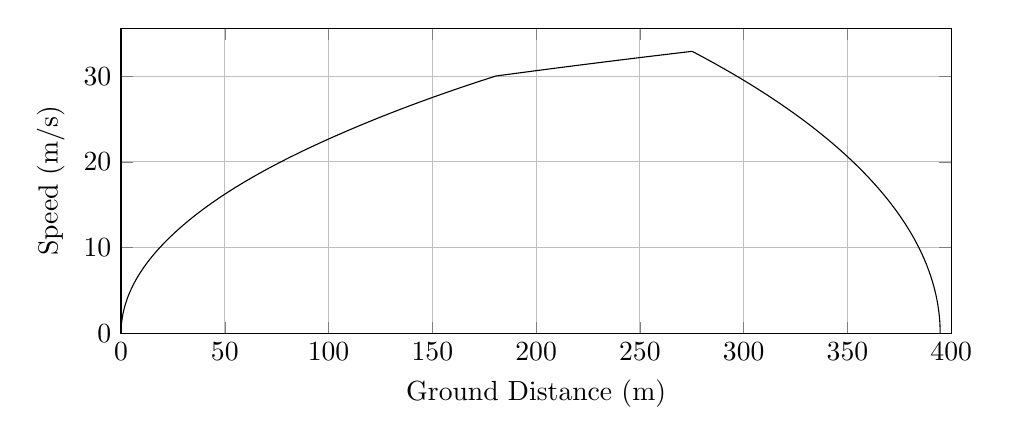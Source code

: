 %Speed_vs_GroundDistance
\begin{tikzpicture}

\begin{axis}[
width=\textwidth,
height=0.45\textwidth,
scaled ticks=false, tick label style={/pgf/number format/fixed},
xmin=0.0,
xmax=400,
xlabel={Ground Distance (m)},
xmajorgrids,
ymin=0.0,
ymax=35.602,
ylabel={Speed (m/s)},
ymajorgrids,
legend style={at={(1.03,0.5)},anchor=west,draw=black,fill=white,legend cell align=left}
]

\addplot [
color=black,
solid
]
table[row sep=crcr]{
1.373E-8	2.746E-4\\
2.605E-7	0.001\\
2.049E-6	0.003\\
9.924E-6	0.007\\
4.745E-5	0.016\\
1.74E-4	0.031\\
4.061E-4	0.047\\
7.313E-4	0.063\\
0.001	0.08\\
0.002	0.096\\
0.002	0.112\\
0.003	0.129\\
0.004	0.145\\
0.005	0.161\\
0.006	0.177\\
0.007	0.194\\
0.008	0.21\\
0.009	0.226\\
0.011	0.242\\
0.012	0.259\\
0.014	0.275\\
0.015	0.291\\
0.017	0.308\\
0.019	0.324\\
0.021	0.34\\
0.023	0.357\\
0.025	0.373\\
0.028	0.389\\
0.03	0.406\\
0.032	0.422\\
0.035	0.439\\
0.038	0.455\\
0.04	0.472\\
0.043	0.488\\
0.046	0.504\\
0.049	0.521\\
0.053	0.537\\
0.056	0.553\\
0.059	0.57\\
0.063	0.586\\
0.066	0.603\\
0.07	0.619\\
0.074	0.636\\
0.078	0.653\\
0.082	0.669\\
0.086	0.686\\
0.09	0.702\\
0.094	0.719\\
0.099	0.736\\
0.103	0.752\\
0.108	0.769\\
0.112	0.785\\
0.117	0.802\\
0.122	0.819\\
0.127	0.836\\
0.132	0.852\\
0.138	0.869\\
0.143	0.886\\
0.148	0.902\\
0.154	0.919\\
0.159	0.935\\
0.165	0.952\\
0.171	0.969\\
0.177	0.986\\
0.183	1.003\\
0.189	1.02\\
0.196	1.037\\
0.202	1.053\\
0.209	1.07\\
0.215	1.088\\
0.222	1.104\\
0.229	1.122\\
0.236	1.138\\
0.243	1.155\\
0.25	1.172\\
0.258	1.189\\
0.265	1.206\\
0.272	1.223\\
0.28	1.24\\
0.288	1.257\\
0.296	1.274\\
0.304	1.292\\
0.312	1.309\\
0.32	1.326\\
0.329	1.343\\
0.337	1.36\\
0.346	1.377\\
0.355	1.395\\
0.363	1.412\\
0.372	1.43\\
0.382	1.447\\
0.391	1.464\\
0.4	1.481\\
0.41	1.499\\
0.419	1.516\\
0.429	1.533\\
0.438	1.551\\
0.448	1.568\\
0.458	1.585\\
0.468	1.603\\
0.479	1.621\\
0.489	1.638\\
0.5	1.656\\
0.511	1.674\\
0.521	1.691\\
0.532	1.709\\
0.543	1.726\\
0.554	1.743\\
0.565	1.761\\
0.577	1.779\\
0.589	1.797\\
0.6	1.815\\
0.612	1.832\\
0.624	1.85\\
0.636	1.868\\
0.649	1.886\\
0.661	1.904\\
0.674	1.922\\
0.686	1.94\\
0.699	1.958\\
0.712	1.976\\
0.725	1.994\\
0.738	2.012\\
0.752	2.03\\
0.765	2.049\\
0.779	2.067\\
0.793	2.085\\
0.807	2.104\\
0.822	2.122\\
0.836	2.141\\
0.85	2.159\\
0.865	2.178\\
0.88	2.197\\
0.895	2.215\\
0.91	2.233\\
0.925	2.252\\
0.94	2.27\\
0.956	2.289\\
0.971	2.307\\
0.987	2.326\\
1.003	2.344\\
1.019	2.363\\
1.035	2.382\\
1.052	2.401\\
1.068	2.419\\
1.085	2.438\\
1.101	2.456\\
1.118	2.475\\
1.135	2.494\\
1.153	2.513\\
1.17	2.532\\
1.188	2.551\\
1.206	2.57\\
1.224	2.589\\
1.242	2.608\\
1.261	2.628\\
1.279	2.647\\
1.298	2.666\\
1.317	2.685\\
1.335	2.704\\
1.354	2.723\\
1.374	2.743\\
1.393	2.762\\
1.413	2.782\\
1.433	2.801\\
1.453	2.82\\
1.473	2.84\\
1.493	2.859\\
1.514	2.879\\
1.534	2.898\\
1.555	2.918\\
1.576	2.937\\
1.598	2.957\\
1.62	2.977\\
1.641	2.997\\
1.663	3.017\\
1.686	3.038\\
1.708	3.057\\
1.73	3.076\\
1.752	3.096\\
1.774	3.116\\
1.797	3.136\\
1.82	3.156\\
1.843	3.175\\
1.867	3.196\\
1.89	3.216\\
1.914	3.235\\
1.937	3.255\\
1.961	3.275\\
1.985	3.295\\
2.01	3.315\\
2.035	3.336\\
2.059	3.356\\
2.085	3.376\\
2.11	3.397\\
2.135	3.417\\
2.161	3.437\\
2.186	3.457\\
2.213	3.478\\
2.239	3.499\\
2.265	3.519\\
2.292	3.54\\
2.319	3.56\\
2.346	3.58\\
2.373	3.601\\
2.401	3.622\\
2.428	3.643\\
2.456	3.663\\
2.483	3.684\\
2.512	3.704\\
2.54	3.725\\
2.568	3.746\\
2.597	3.767\\
2.626	3.788\\
2.656	3.809\\
2.686	3.83\\
2.715	3.851\\
2.746	3.872\\
2.775	3.893\\
2.805	3.914\\
2.836	3.935\\
2.866	3.956\\
2.898	3.978\\
2.929	3.999\\
2.96	4.02\\
2.992	4.042\\
3.024	4.063\\
3.056	4.085\\
3.089	4.106\\
3.122	4.128\\
3.155	4.149\\
3.188	4.171\\
3.221	4.192\\
3.254	4.214\\
3.288	4.236\\
3.322	4.257\\
3.356	4.279\\
3.391	4.301\\
3.426	4.323\\
3.462	4.346\\
3.497	4.368\\
3.532	4.389\\
3.568	4.411\\
3.604	4.433\\
3.639	4.455\\
3.677	4.478\\
3.713	4.499\\
3.75	4.521\\
3.786	4.543\\
3.823	4.565\\
3.861	4.587\\
3.899	4.61\\
3.937	4.632\\
3.975	4.654\\
4.014	4.677\\
4.052	4.699\\
4.092	4.722\\
4.132	4.744\\
4.172	4.767\\
4.211	4.789\\
4.25	4.812\\
4.292	4.835\\
4.332	4.858\\
4.373	4.88\\
4.414	4.903\\
4.456	4.926\\
4.497	4.948\\
4.538	4.971\\
4.581	4.994\\
4.624	5.017\\
4.666	5.04\\
4.709	5.063\\
4.752	5.086\\
4.795	5.109\\
4.838	5.131\\
4.881	5.154\\
4.926	5.177\\
4.97	5.2\\
5.014	5.223\\
5.059	5.246\\
5.104	5.269\\
5.15	5.292\\
5.195	5.316\\
5.241	5.339\\
5.288	5.362\\
5.334	5.386\\
5.381	5.409\\
5.428	5.432\\
5.476	5.456\\
5.525	5.48\\
5.573	5.504\\
5.621	5.527\\
5.672	5.552\\
5.72	5.575\\
5.768	5.598\\
5.817	5.622\\
5.866	5.645\\
5.917	5.67\\
5.967	5.693\\
6.017	5.717\\
6.069	5.741\\
6.12	5.765\\
6.171	5.789\\
6.223	5.813\\
6.274	5.836\\
6.326	5.861\\
6.38	5.885\\
6.432	5.909\\
6.485	5.933\\
6.537	5.956\\
6.59	5.98\\
6.644	6.005\\
6.697	6.029\\
6.752	6.053\\
6.807	6.077\\
6.863	6.102\\
6.919	6.126\\
6.975	6.151\\
7.031	6.175\\
7.087	6.2\\
7.145	6.225\\
7.203	6.25\\
7.261	6.275\\
7.321	6.3\\
7.378	6.324\\
7.438	6.35\\
7.497	6.375\\
7.557	6.4\\
7.617	6.425\\
7.677	6.45\\
7.736	6.474\\
7.796	6.499\\
7.857	6.524\\
7.917	6.549\\
7.979	6.574\\
8.04	6.599\\
8.102	6.624\\
8.165	6.649\\
8.226	6.674\\
8.291	6.7\\
8.354	6.725\\
8.418	6.75\\
8.482	6.776\\
8.547	6.802\\
8.613	6.827\\
8.678	6.853\\
8.745	6.879\\
8.811	6.904\\
8.877	6.93\\
8.943	6.955\\
9.011	6.981\\
9.079	7.008\\
9.149	7.034\\
9.216	7.06\\
9.286	7.086\\
9.355	7.112\\
9.424	7.138\\
9.493	7.164\\
9.563	7.189\\
9.632	7.215\\
9.703	7.241\\
9.773	7.267\\
9.844	7.293\\
9.915	7.319\\
9.987	7.345\\
10.059	7.372\\
10.132	7.398\\
10.206	7.424\\
10.279	7.451\\
10.353	7.477\\
10.428	7.504\\
10.503	7.53\\
10.578	7.557\\
10.655	7.584\\
10.73	7.61\\
10.806	7.637\\
10.883	7.663\\
10.959	7.69\\
11.035	7.716\\
11.113	7.743\\
11.191	7.77\\
11.268	7.796\\
11.346	7.823\\
11.424	7.849\\
11.503	7.876\\
11.581	7.902\\
11.662	7.929\\
11.742	7.956\\
11.822	7.983\\
11.902	8.009\\
11.984	8.037\\
12.065	8.064\\
12.148	8.091\\
12.231	8.118\\
12.313	8.145\\
12.397	8.172\\
12.48	8.199\\
12.564	8.226\\
12.648	8.253\\
12.736	8.282\\
12.821	8.309\\
12.908	8.336\\
12.995	8.364\\
13.082	8.392\\
13.17	8.42\\
13.258	8.447\\
13.345	8.474\\
13.433	8.502\\
13.524	8.53\\
13.611	8.557\\
13.702	8.585\\
13.792	8.613\\
13.882	8.641\\
13.975	8.669\\
14.066	8.697\\
14.158	8.725\\
14.251	8.753\\
14.343	8.781\\
14.437	8.809\\
14.533	8.838\\
14.626	8.866\\
14.722	8.894\\
14.819	8.923\\
14.914	8.951\\
15.01	8.98\\
15.108	9.009\\
15.206	9.037\\
15.304	9.066\\
15.403	9.095\\
15.503	9.124\\
15.602	9.153\\
15.701	9.181\\
15.801	9.21\\
15.9	9.238\\
16.002	9.267\\
16.103	9.296\\
16.204	9.325\\
16.305	9.353\\
16.406	9.382\\
16.509	9.411\\
16.615	9.44\\
16.718	9.469\\
16.823	9.499\\
16.929	9.528\\
17.035	9.557\\
17.141	9.587\\
17.246	9.615\\
17.352	9.644\\
17.458	9.674\\
17.566	9.703\\
17.673	9.732\\
17.782	9.761\\
17.891	9.791\\
18.001	9.82\\
18.11	9.85\\
18.22	9.879\\
18.328	9.908\\
18.437	9.937\\
18.549	9.967\\
18.659	9.996\\
18.771	10.025\\
18.884	10.055\\
18.996	10.084\\
19.109	10.114\\
19.223	10.143\\
19.338	10.173\\
19.456	10.204\\
19.573	10.234\\
19.69	10.264\\
19.805	10.293\\
19.924	10.324\\
20.042	10.354\\
20.158	10.383\\
20.278	10.414\\
20.396	10.443\\
20.516	10.474\\
20.637	10.504\\
20.755	10.533\\
20.874	10.563\\
20.996	10.594\\
21.118	10.624\\
21.24	10.654\\
21.361	10.684\\
21.485	10.714\\
21.608	10.744\\
21.732	10.775\\
21.857	10.805\\
21.981	10.835\\
22.108	10.866\\
22.235	10.897\\
22.362	10.927\\
22.488	10.958\\
22.614	10.988\\
22.744	11.019\\
22.873	11.05\\
23.004	11.081\\
23.133	11.111\\
23.263	11.142\\
23.393	11.173\\
23.523	11.203\\
23.655	11.234\\
23.786	11.265\\
23.917	11.295\\
24.047	11.326\\
24.178	11.356\\
24.315	11.388\\
24.448	11.418\\
24.579	11.448\\
24.71	11.478\\
24.843	11.509\\
24.976	11.539\\
25.112	11.57\\
25.247	11.601\\
25.385	11.632\\
25.522	11.663\\
25.661	11.694\\
25.799	11.725\\
25.826	11.731\\
25.84	11.734\\
25.841	11.734\\
25.842	11.735\\
25.848	11.736\\
25.864	11.74\\
25.906	11.749\\
25.999	11.77\\
26.123	11.798\\
26.25	11.826\\
26.377	11.854\\
26.506	11.883\\
26.634	11.911\\
26.763	11.939\\
26.893	11.968\\
27.023	11.996\\
27.154	12.025\\
27.288	12.054\\
27.42	12.083\\
27.556	12.112\\
27.691	12.142\\
27.826	12.171\\
27.96	12.199\\
28.097	12.229\\
28.233	12.258\\
28.369	12.287\\
28.507	12.317\\
28.645	12.346\\
28.783	12.375\\
28.923	12.405\\
29.062	12.435\\
29.202	12.464\\
29.343	12.494\\
29.483	12.523\\
29.626	12.553\\
29.767	12.582\\
29.909	12.612\\
30.052	12.642\\
30.197	12.672\\
30.342	12.702\\
30.486	12.731\\
30.633	12.762\\
30.778	12.791\\
30.924	12.821\\
31.071	12.851\\
31.218	12.881\\
31.367	12.911\\
31.515	12.942\\
31.664	12.972\\
31.815	13.002\\
31.966	13.033\\
32.115	13.063\\
32.266	13.093\\
32.418	13.123\\
32.57	13.153\\
32.722	13.184\\
32.877	13.214\\
33.032	13.245\\
33.185	13.275\\
33.341	13.306\\
33.498	13.337\\
33.654	13.367\\
33.811	13.398\\
33.97	13.429\\
34.126	13.46\\
34.286	13.49\\
34.445	13.521\\
34.606	13.552\\
34.766	13.583\\
34.926	13.614\\
35.086	13.645\\
35.248	13.676\\
35.412	13.707\\
35.574	13.738\\
35.735	13.768\\
35.899	13.799\\
36.065	13.831\\
36.23	13.862\\
36.395	13.893\\
36.561	13.924\\
36.728	13.955\\
36.894	13.986\\
37.059	14.017\\
37.227	14.048\\
37.394	14.079\\
37.562	14.11\\
37.733	14.142\\
37.903	14.173\\
38.071	14.204\\
38.238	14.235\\
38.408	14.266\\
38.578	14.297\\
38.75	14.328\\
38.92	14.359\\
39.093	14.39\\
39.265	14.421\\
39.437	14.452\\
39.609	14.483\\
39.783	14.515\\
39.956	14.546\\
40.132	14.577\\
40.309	14.609\\
40.486	14.64\\
40.664	14.672\\
40.84	14.703\\
41.018	14.734\\
41.198	14.766\\
41.377	14.797\\
41.557	14.829\\
41.736	14.86\\
41.916	14.892\\
42.097	14.923\\
42.278	14.955\\
42.46	14.986\\
42.64	15.017\\
42.822	15.049\\
43.006	15.08\\
43.19	15.112\\
43.372	15.143\\
43.556	15.174\\
43.74	15.206\\
43.924	15.237\\
44.107	15.268\\
44.294	15.3\\
44.479	15.331\\
44.665	15.363\\
44.852	15.394\\
45.039	15.426\\
45.228	15.457\\
45.415	15.488\\
45.603	15.52\\
45.793	15.551\\
45.984	15.583\\
46.173	15.614\\
46.364	15.646\\
46.554	15.677\\
46.745	15.709\\
46.936	15.74\\
47.127	15.771\\
47.319	15.803\\
47.511	15.834\\
47.705	15.866\\
47.9	15.897\\
48.093	15.928\\
48.287	15.96\\
48.484	15.992\\
48.681	16.023\\
48.875	16.054\\
49.071	16.086\\
49.267	16.117\\
49.466	16.149\\
49.662	16.18\\
49.86	16.211\\
50.058	16.243\\
50.258	16.275\\
50.457	16.306\\
50.656	16.337\\
50.859	16.369\\
51.061	16.401\\
51.264	16.433\\
51.464	16.464\\
51.665	16.495\\
51.866	16.526\\
52.074	16.559\\
52.282	16.591\\
52.487	16.622\\
52.695	16.655\\
52.9	16.686\\
53.108	16.718\\
53.312	16.749\\
53.52	16.781\\
53.727	16.812\\
53.937	16.844\\
54.145	16.876\\
54.351	16.907\\
54.562	16.939\\
54.776	16.971\\
54.988	17.003\\
55.198	17.035\\
55.41	17.067\\
55.624	17.098\\
55.837	17.13\\
56.047	17.162\\
56.261	17.193\\
56.475	17.225\\
56.691	17.257\\
56.909	17.289\\
57.127	17.321\\
57.347	17.354\\
57.565	17.386\\
57.782	17.418\\
57.999	17.449\\
58.218	17.481\\
58.436	17.513\\
58.658	17.545\\
58.88	17.577\\
59.103	17.61\\
59.324	17.641\\
59.545	17.673\\
59.768	17.705\\
59.991	17.737\\
60.216	17.769\\
60.44	17.801\\
60.665	17.833\\
60.891	17.866\\
61.116	17.897\\
61.343	17.93\\
61.572	17.962\\
61.799	17.994\\
62.026	18.026\\
62.254	18.058\\
62.483	18.09\\
62.714	18.122\\
62.945	18.155\\
63.178	18.187\\
63.411	18.22\\
63.645	18.252\\
63.877	18.284\\
64.112	18.317\\
64.347	18.349\\
64.583	18.382\\
64.819	18.414\\
65.056	18.446\\
65.295	18.479\\
65.532	18.511\\
65.77	18.544\\
66.01	18.577\\
66.253	18.609\\
66.493	18.642\\
66.734	18.675\\
66.977	18.707\\
67.219	18.74\\
67.464	18.773\\
67.706	18.805\\
67.954	18.838\\
68.198	18.871\\
68.444	18.904\\
68.69	18.937\\
68.94	18.97\\
69.19	19.003\\
69.44	19.036\\
69.69	19.069\\
69.941	19.102\\
70.193	19.135\\
70.447	19.168\\
70.699	19.201\\
70.954	19.235\\
71.211	19.268\\
71.468	19.302\\
71.725	19.335\\
71.982	19.368\\
72.241	19.402\\
72.499	19.435\\
72.759	19.469\\
73.02	19.502\\
73.281	19.536\\
73.543	19.569\\
73.806	19.603\\
74.072	19.637\\
74.339	19.671\\
74.605	19.705\\
74.873	19.739\\
75.14	19.772\\
75.411	19.807\\
75.683	19.841\\
75.951	19.875\\
76.224	19.909\\
76.499	19.943\\
76.772	19.978\\
77.047	20.012\\
77.323	20.046\\
77.599	20.081\\
77.878	20.115\\
78.157	20.15\\
78.438	20.185\\
78.721	20.219\\
79.001	20.254\\
79.284	20.289\\
79.57	20.324\\
79.854	20.359\\
80.139	20.393\\
80.426	20.428\\
80.715	20.463\\
81.007	20.499\\
81.295	20.534\\
81.585	20.569\\
81.875	20.604\\
82.171	20.64\\
82.467	20.675\\
82.764	20.711\\
83.058	20.746\\
83.359	20.782\\
83.657	20.818\\
83.955	20.853\\
84.253	20.889\\
84.557	20.925\\
84.86	20.961\\
85.165	20.997\\
85.472	21.033\\
85.779	21.069\\
86.087	21.105\\
86.398	21.142\\
86.711	21.178\\
87.026	21.215\\
87.34	21.252\\
87.654	21.288\\
87.967	21.325\\
88.285	21.362\\
88.61	21.399\\
88.929	21.436\\
89.25	21.473\\
89.575	21.51\\
89.902	21.548\\
90.226	21.585\\
90.549	21.622\\
90.878	21.66\\
91.205	21.697\\
91.538	21.735\\
91.871	21.772\\
92.201	21.81\\
92.531	21.847\\
92.864	21.885\\
93.198	21.922\\
93.533	21.96\\
93.867	21.997\\
94.203	22.035\\
94.541	22.073\\
94.874	22.11\\
95.217	22.148\\
95.554	22.186\\
95.892	22.223\\
96.231	22.261\\
96.572	22.298\\
96.908	22.335\\
97.248	22.373\\
97.588	22.41\\
97.926	22.447\\
98.267	22.485\\
98.605	22.522\\
98.946	22.559\\
99.287	22.596\\
99.634	22.634\\
99.977	22.671\\
100.316	22.708\\
100.656	22.745\\
100.996	22.781\\
101.34	22.819\\
101.68	22.855\\
102.017	22.891\\
102.357	22.928\\
102.694	22.964\\
103.035	23.0\\
103.376	23.037\\
103.719	23.073\\
104.059	23.109\\
104.395	23.145\\
104.733	23.181\\
105.071	23.217\\
105.407	23.252\\
105.744	23.288\\
106.08	23.323\\
106.416	23.359\\
106.756	23.394\\
107.094	23.43\\
107.432	23.465\\
107.447	23.467\\
107.458	23.468\\
107.462	23.468\\
107.465	23.469\\
107.468	23.469\\
107.484	23.471\\
107.532	23.476\\
107.687	23.492\\
107.976	23.522\\
108.277	23.554\\
108.582	23.585\\
108.886	23.617\\
109.192	23.649\\
109.502	23.681\\
109.811	23.713\\
110.121	23.745\\
110.433	23.777\\
110.747	23.809\\
111.065	23.842\\
111.382	23.875\\
111.701	23.908\\
112.023	23.941\\
112.343	23.973\\
112.668	24.007\\
112.993	24.04\\
113.32	24.073\\
113.65	24.107\\
113.979	24.14\\
114.313	24.174\\
114.644	24.208\\
114.981	24.242\\
115.32	24.276\\
115.658	24.31\\
116.001	24.344\\
116.342	24.379\\
116.686	24.413\\
117.033	24.448\\
117.379	24.483\\
117.729	24.518\\
118.08	24.553\\
118.434	24.588\\
118.792	24.623\\
119.148	24.659\\
119.504	24.694\\
119.863	24.73\\
120.226	24.765\\
120.59	24.801\\
120.955	24.837\\
121.32	24.873\\
121.686	24.909\\
122.053	24.945\\
122.423	24.981\\
122.795	25.018\\
123.166	25.054\\
123.54	25.09\\
123.912	25.126\\
124.29	25.163\\
124.663	25.199\\
125.039	25.235\\
125.414	25.272\\
125.79	25.308\\
126.168	25.344\\
126.546	25.381\\
126.925	25.417\\
127.303	25.453\\
127.683	25.489\\
128.062	25.526\\
128.444	25.562\\
128.823	25.598\\
129.199	25.634\\
129.578	25.669\\
129.955	25.705\\
130.334	25.741\\
130.714	25.777\\
131.095	25.813\\
131.477	25.849\\
131.857	25.884\\
132.239	25.92\\
132.616	25.955\\
133.0	25.991\\
133.381	26.027\\
133.761	26.062\\
134.136	26.097\\
134.516	26.132\\
134.897	26.167\\
135.274	26.202\\
135.652	26.237\\
136.033	26.272\\
136.412	26.307\\
136.79	26.342\\
137.17	26.377\\
137.548	26.411\\
137.926	26.446\\
138.305	26.48\\
138.684	26.515\\
139.063	26.549\\
139.441	26.584\\
139.819	26.618\\
140.198	26.652\\
140.573	26.686\\
140.951	26.72\\
141.328	26.754\\
141.706	26.788\\
142.084	26.822\\
142.464	26.856\\
142.841	26.89\\
143.219	26.924\\
143.6	26.958\\
143.98	26.992\\
144.359	27.025\\
144.736	27.059\\
145.113	27.092\\
145.491	27.126\\
145.87	27.159\\
146.245	27.192\\
146.624	27.226\\
147.001	27.259\\
147.379	27.292\\
147.757	27.325\\
148.136	27.358\\
148.514	27.391\\
148.891	27.424\\
149.271	27.457\\
149.653	27.491\\
150.033	27.524\\
150.414	27.557\\
150.793	27.59\\
151.173	27.622\\
151.554	27.655\\
151.935	27.688\\
152.319	27.721\\
152.702	27.754\\
153.083	27.787\\
153.467	27.82\\
153.848	27.852\\
154.231	27.885\\
154.615	27.918\\
155.0	27.951\\
155.383	27.983\\
155.768	28.016\\
156.151	28.048\\
156.535	28.081\\
156.92	28.113\\
157.306	28.146\\
157.691	28.178\\
158.078	28.211\\
158.465	28.243\\
158.851	28.276\\
159.24	28.308\\
159.627	28.341\\
160.02	28.374\\
160.408	28.406\\
160.796	28.438\\
161.184	28.471\\
161.576	28.503\\
161.968	28.536\\
162.358	28.568\\
162.751	28.6\\
163.145	28.633\\
163.537	28.665\\
163.93	28.697\\
164.324	28.73\\
164.717	28.762\\
165.11	28.794\\
165.504	28.826\\
165.898	28.859\\
166.291	28.891\\
166.689	28.923\\
167.083	28.955\\
167.48	28.987\\
167.88	29.02\\
168.278	29.052\\
168.677	29.084\\
169.075	29.116\\
169.476	29.148\\
169.878	29.181\\
170.279	29.213\\
170.681	29.245\\
171.086	29.278\\
171.488	29.31\\
171.893	29.342\\
172.297	29.374\\
172.703	29.407\\
173.111	29.439\\
173.516	29.471\\
173.926	29.504\\
174.336	29.536\\
174.746	29.569\\
175.157	29.601\\
175.569	29.633\\
175.98	29.666\\
176.393	29.698\\
176.804	29.73\\
177.219	29.763\\
177.633	29.795\\
178.051	29.828\\
178.467	29.86\\
178.884	29.893\\
179.298	29.925\\
179.716	29.957\\
180.134	29.99\\
180.265	30.0\\
180.554	30.022\\
180.977	30.036\\
181.732	30.061\\
182.618	30.09\\
183.499	30.118\\
184.388	30.147\\
185.275	30.176\\
186.161	30.205\\
187.058	30.234\\
187.95	30.263\\
188.843	30.292\\
189.732	30.32\\
190.631	30.349\\
191.532	30.378\\
192.429	30.407\\
193.329	30.436\\
194.234	30.465\\
195.149	30.494\\
196.058	30.523\\
196.967	30.552\\
197.881	30.581\\
198.802	30.61\\
199.723	30.64\\
200.642	30.669\\
201.57	30.698\\
202.492	30.727\\
203.409	30.756\\
204.337	30.785\\
205.262	30.815\\
206.198	30.844\\
207.137	30.873\\
208.071	30.903\\
209.007	30.932\\
209.959	30.962\\
210.905	30.991\\
211.847	31.021\\
212.793	31.05\\
213.736	31.079\\
214.693	31.109\\
215.655	31.139\\
216.615	31.169\\
217.574	31.198\\
218.537	31.228\\
219.5	31.258\\
220.468	31.287\\
221.446	31.317\\
222.419	31.347\\
223.396	31.377\\
224.371	31.407\\
225.347	31.437\\
226.331	31.467\\
227.314	31.497\\
228.304	31.527\\
229.296	31.557\\
230.281	31.587\\
231.282	31.617\\
232.277	31.647\\
233.291	31.678\\
234.301	31.708\\
235.303	31.739\\
236.311	31.769\\
237.329	31.8\\
238.352	31.83\\
239.372	31.861\\
240.402	31.892\\
241.433	31.922\\
242.465	31.953\\
243.499	31.984\\
244.549	32.015\\
245.592	32.046\\
246.642	32.077\\
247.692	32.108\\
248.757	32.14\\
249.806	32.171\\
250.868	32.202\\
251.931	32.233\\
253.007	32.265\\
254.08	32.297\\
255.148	32.328\\
256.229	32.36\\
257.307	32.391\\
258.396	32.423\\
259.479	32.454\\
260.573	32.486\\
261.682	32.519\\
262.772	32.55\\
263.871	32.582\\
264.973	32.614\\
266.098	32.646\\
267.213	32.679\\
268.325	32.711\\
269.456	32.743\\
270.592	32.776\\
271.716	32.808\\
272.855	32.841\\
274.016	32.874\\
274.654	32.892\\
275.148	32.906\\
275.858	32.816\\
276.568	32.725\\
277.278	32.634\\
277.99	32.543\\
278.693	32.452\\
279.391	32.362\\
280.094	32.27\\
280.796	32.179\\
281.498	32.087\\
282.193	31.995\\
282.891	31.903\\
283.587	31.811\\
284.274	31.72\\
284.963	31.628\\
285.65	31.535\\
286.34	31.443\\
287.026	31.35\\
287.716	31.256\\
288.396	31.164\\
289.071	31.072\\
289.751	30.978\\
290.431	30.885\\
291.104	30.791\\
291.776	30.698\\
292.449	30.604\\
293.118	30.511\\
293.79	30.416\\
294.459	30.322\\
295.122	30.228\\
295.788	30.133\\
296.445	30.04\\
297.1	29.946\\
297.756	29.851\\
298.41	29.757\\
299.055	29.663\\
299.703	29.569\\
300.357	29.473\\
301.004	29.378\\
301.642	29.284\\
302.279	29.19\\
302.915	29.095\\
303.545	29.001\\
304.174	28.907\\
304.807	28.811\\
305.437	28.716\\
306.062	28.621\\
306.684	28.527\\
307.302	28.432\\
307.914	28.338\\
308.53	28.243\\
309.142	28.148\\
309.757	28.052\\
310.359	27.958\\
310.961	27.864\\
311.561	27.769\\
312.157	27.675\\
312.747	27.581\\
313.34	27.486\\
313.927	27.392\\
314.516	27.298\\
315.103	27.203\\
315.684	27.108\\
316.265	27.014\\
316.843	26.919\\
317.42	26.824\\
317.987	26.731\\
318.561	26.635\\
319.121	26.542\\
319.682	26.448\\
320.24	26.354\\
320.798	26.26\\
321.349	26.167\\
321.89	26.075\\
322.436	25.982\\
322.981	25.888\\
323.519	25.795\\
324.066	25.7\\
324.598	25.608\\
325.128	25.515\\
325.659	25.422\\
326.188	25.329\\
326.718	25.235\\
327.239	25.143\\
327.753	25.051\\
328.27	24.958\\
328.782	24.866\\
329.295	24.773\\
329.8	24.681\\
330.304	24.589\\
330.806	24.497\\
331.304	24.406\\
331.799	24.314\\
332.288	24.223\\
332.775	24.133\\
333.255	24.043\\
333.738	23.952\\
334.22	23.86\\
334.7	23.769\\
335.178	23.678\\
335.652	23.587\\
336.126	23.496\\
336.602	23.404\\
337.069	23.313\\
337.535	23.222\\
337.989	23.134\\
338.444	23.044\\
338.904	22.953\\
339.355	22.863\\
339.802	22.774\\
340.244	22.686\\
340.684	22.597\\
341.13	22.507\\
341.567	22.418\\
342.009	22.328\\
342.445	22.238\\
342.879	22.149\\
343.311	22.059\\
343.738	21.971\\
344.172	21.88\\
344.592	21.792\\
345.016	21.702\\
345.436	21.613\\
345.859	21.523\\
346.27	21.436\\
346.677	21.348\\
347.081	21.261\\
347.479	21.175\\
347.884	21.086\\
348.289	20.998\\
348.692	20.909\\
349.08	20.823\\
349.473	20.736\\
349.868	20.648\\
350.257	20.561\\
350.638	20.475\\
351.015	20.39\\
351.395	20.303\\
351.778	20.216\\
352.156	20.129\\
352.53	20.043\\
352.901	19.957\\
353.275	19.87\\
353.639	19.785\\
354.004	19.699\\
354.366	19.613\\
354.719	19.529\\
355.076	19.444\\
355.433	19.359\\
355.792	19.272\\
356.145	19.187\\
356.496	19.101\\
356.84	19.017\\
357.186	18.932\\
357.528	18.848\\
357.872	18.762\\
358.208	18.679\\
358.549	18.593\\
358.889	18.508\\
359.228	18.422\\
359.556	18.338\\
359.887	18.254\\
360.215	18.169\\
360.54	18.085\\
360.867	18.001\\
361.191	17.916\\
361.512	17.832\\
361.832	17.747\\
362.15	17.663\\
362.463	17.58\\
362.769	17.498\\
363.082	17.413\\
363.387	17.331\\
363.691	17.248\\
363.992	17.166\\
364.296	17.082\\
364.597	16.999\\
364.894	16.917\\
365.19	16.834\\
365.483	16.752\\
365.775	16.669\\
366.069	16.586\\
366.359	16.503\\
366.649	16.42\\
366.94	16.336\\
367.224	16.254\\
367.502	16.173\\
367.778	16.092\\
368.058	16.009\\
368.341	15.925\\
368.613	15.844\\
368.886	15.763\\
369.154	15.682\\
369.423	15.6\\
369.692	15.518\\
369.958	15.437\\
370.221	15.356\\
370.478	15.276\\
370.731	15.198\\
370.992	15.116\\
371.245	15.036\\
371.497	14.956\\
371.743	14.878\\
371.998	14.796\\
372.25	14.715\\
372.496	14.635\\
372.739	14.556\\
372.982	14.476\\
373.225	14.396\\
373.463	14.317\\
373.707	14.235\\
373.948	14.154\\
374.185	14.074\\
374.416	13.996\\
374.645	13.917\\
374.876	13.838\\
375.104	13.759\\
375.329	13.681\\
375.557	13.601\\
375.777	13.523\\
375.999	13.444\\
376.22	13.366\\
376.437	13.288\\
376.648	13.212\\
376.859	13.135\\
377.074	13.056\\
377.286	12.978\\
377.494	12.901\\
377.7	12.825\\
377.907	12.747\\
378.112	12.67\\
378.317	12.592\\
378.523	12.513\\
378.726	12.435\\
378.93	12.356\\
379.129	12.279\\
379.325	12.201\\
379.518	12.125\\
379.712	12.048\\
379.911	11.968\\
380.104	11.891\\
380.295	11.813\\
380.485	11.735\\
380.671	11.659\\
380.857	11.582\\
381.042	11.505\\
381.224	11.429\\
381.403	11.353\\
381.584	11.276\\
381.759	11.201\\
381.933	11.126\\
382.104	11.051\\
382.272	10.978\\
382.444	10.902\\
382.609	10.828\\
382.78	10.752\\
382.942	10.679\\
383.108	10.604\\
383.275	10.527\\
383.44	10.451\\
383.602	10.376\\
383.763	10.301\\
383.924	10.226\\
384.079	10.152\\
384.235	10.077\\
384.387	10.004\\
384.541	9.929\\
384.695	9.854\\
384.842	9.781\\
384.986	9.71\\
385.132	9.637\\
385.282	9.561\\
385.427	9.488\\
385.574	9.412\\
385.716	9.339\\
385.855	9.266\\
385.991	9.195\\
386.126	9.123\\
386.264	9.05\\
386.397	8.978\\
386.536	8.903\\
386.665	8.832\\
386.8	8.758\\
386.929	8.687\\
387.055	8.616\\
387.181	8.544\\
387.309	8.471\\
387.434	8.4\\
387.557	8.328\\
387.678	8.257\\
387.798	8.186\\
387.915	8.117\\
388.035	8.044\\
388.155	7.972\\
388.27	7.901\\
388.388	7.828\\
388.498	7.76\\
388.61	7.689\\
388.719	7.62\\
388.827	7.55\\
388.934	7.481\\
389.043	7.41\\
389.149	7.34\\
389.249	7.273\\
389.357	7.201\\
389.459	7.131\\
389.558	7.063\\
389.66	6.993\\
389.76	6.923\\
389.857	6.854\\
389.954	6.785\\
390.048	6.717\\
390.14	6.65\\
390.235	6.58\\
390.325	6.513\\
390.418	6.443\\
390.509	6.374\\
390.597	6.306\\
390.681	6.241\\
390.767	6.173\\
390.849	6.108\\
390.932	6.041\\
391.018	5.972\\
391.101	5.904\\
391.183	5.835\\
391.261	5.769\\
391.338	5.704\\
391.417	5.636\\
391.495	5.568\\
391.569	5.503\\
391.648	5.432\\
391.72	5.367\\
391.795	5.298\\
391.865	5.233\\
391.935	5.168\\
392.003	5.103\\
392.069	5.039\\
392.136	4.973\\
392.204	4.907\\
392.268	4.842\\
392.332	4.778\\
392.395	4.713\\
392.457	4.648\\
392.518	4.584\\
392.577	4.52\\
392.637	4.455\\
392.695	4.39\\
392.752	4.327\\
392.808	4.262\\
392.864	4.198\\
392.917	4.135\\
392.97	4.073\\
393.025	4.006\\
393.074	3.945\\
393.125	3.881\\
393.172	3.822\\
393.217	3.763\\
393.266	3.7\\
393.31	3.64\\
393.352	3.584\\
393.397	3.522\\
393.44	3.461\\
393.481	3.403\\
393.523	3.342\\
393.564	3.281\\
393.605	3.221\\
393.643	3.161\\
393.682	3.101\\
393.719	3.041\\
393.759	2.977\\
393.795	2.916\\
393.83	2.857\\
393.864	2.798\\
393.899	2.736\\
393.932	2.677\\
393.963	2.619\\
393.995	2.56\\
394.024	2.503\\
394.053	2.446\\
394.081	2.389\\
394.106	2.336\\
394.133	2.279\\
394.159	2.222\\
394.186	2.163\\
394.211	2.105\\
394.235	2.048\\
394.259	1.99\\
394.281	1.935\\
394.303	1.88\\
394.324	1.823\\
394.344	1.769\\
394.363	1.716\\
394.382	1.659\\
394.4	1.605\\
394.419	1.548\\
394.436	1.493\\
394.452	1.44\\
394.467	1.386\\
394.481	1.335\\
394.495	1.283\\
394.508	1.234\\
394.52	1.183\\
394.533	1.129\\
394.545	1.078\\
394.556	1.026\\
394.566	0.975\\
394.577	0.921\\
394.586	0.866\\
394.595	0.815\\
394.603	0.766\\
394.611	0.717\\
394.618	0.667\\
394.624	0.617\\
394.631	0.564\\
394.636	0.515\\
394.641	0.464\\
394.645	0.417\\
394.649	0.37\\
394.652	0.322\\
394.655	0.275\\
394.658	0.231\\
394.66	0.184\\
394.661	0.133\\
394.662	0.086\\
394.663	0.042\\
394.663	-5.698E-11\\
};
\end{axis}
\end{tikzpicture}%
